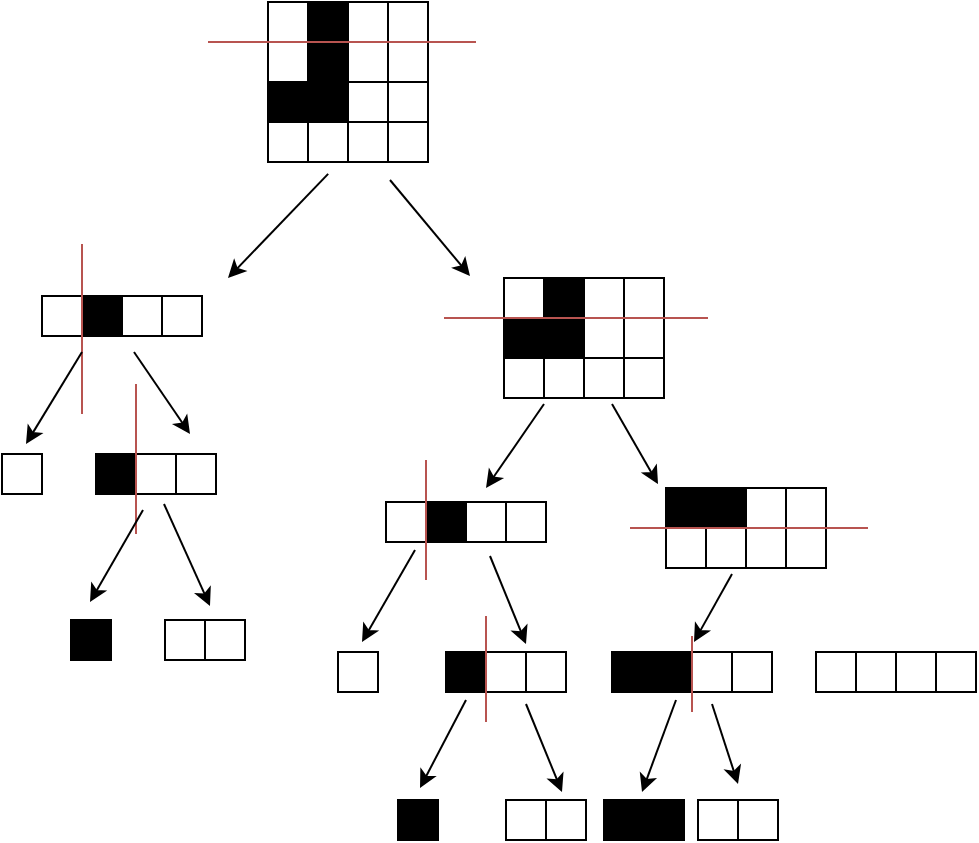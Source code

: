 <mxfile version="16.2.7" type="github"><diagram id="fF4O6MARhMldezJA6Yz8" name="Page-1"><mxGraphModel dx="1438" dy="91" grid="0" gridSize="10" guides="1" tooltips="1" connect="1" arrows="1" fold="1" page="0" pageScale="1" pageWidth="827" pageHeight="1169" math="0" shadow="0"><root><mxCell id="0"/><mxCell id="1" parent="0"/><mxCell id="GN9jJYbK2JuISig61beu-34" value="" style="shape=table;startSize=0;container=1;collapsible=0;childLayout=tableLayout;fillColor=#FFFFFF;" vertex="1" parent="1"><mxGeometry x="-177" y="588" width="80" height="80" as="geometry"/></mxCell><mxCell id="GN9jJYbK2JuISig61beu-35" value="" style="shape=tableRow;horizontal=0;startSize=0;swimlaneHead=0;swimlaneBody=0;top=0;left=0;bottom=0;right=0;collapsible=0;dropTarget=0;fillColor=none;points=[[0,0.5],[1,0.5]];portConstraint=eastwest;" vertex="1" parent="GN9jJYbK2JuISig61beu-34"><mxGeometry width="80" height="20" as="geometry"/></mxCell><mxCell id="GN9jJYbK2JuISig61beu-36" value="" style="shape=partialRectangle;html=1;whiteSpace=wrap;connectable=0;overflow=hidden;fillColor=none;top=0;left=0;bottom=0;right=0;pointerEvents=1;" vertex="1" parent="GN9jJYbK2JuISig61beu-35"><mxGeometry width="20" height="20" as="geometry"><mxRectangle width="20" height="20" as="alternateBounds"/></mxGeometry></mxCell><mxCell id="GN9jJYbK2JuISig61beu-37" value="" style="shape=partialRectangle;html=1;whiteSpace=wrap;connectable=0;overflow=hidden;fillColor=#000000;top=0;left=0;bottom=0;right=0;pointerEvents=1;" vertex="1" parent="GN9jJYbK2JuISig61beu-35"><mxGeometry x="20" width="20" height="20" as="geometry"><mxRectangle width="20" height="20" as="alternateBounds"/></mxGeometry></mxCell><mxCell id="GN9jJYbK2JuISig61beu-38" value="" style="shape=partialRectangle;html=1;whiteSpace=wrap;connectable=0;overflow=hidden;fillColor=none;top=0;left=0;bottom=0;right=0;pointerEvents=1;" vertex="1" parent="GN9jJYbK2JuISig61beu-35"><mxGeometry x="40" width="20" height="20" as="geometry"><mxRectangle width="20" height="20" as="alternateBounds"/></mxGeometry></mxCell><mxCell id="GN9jJYbK2JuISig61beu-39" value="" style="shape=partialRectangle;html=1;whiteSpace=wrap;connectable=0;overflow=hidden;fillColor=none;top=0;left=0;bottom=0;right=0;pointerEvents=1;" vertex="1" parent="GN9jJYbK2JuISig61beu-35"><mxGeometry x="60" width="20" height="20" as="geometry"><mxRectangle width="20" height="20" as="alternateBounds"/></mxGeometry></mxCell><mxCell id="GN9jJYbK2JuISig61beu-40" value="" style="shape=tableRow;horizontal=0;startSize=0;swimlaneHead=0;swimlaneBody=0;top=0;left=0;bottom=0;right=0;collapsible=0;dropTarget=0;fillColor=none;points=[[0,0.5],[1,0.5]];portConstraint=eastwest;" vertex="1" parent="GN9jJYbK2JuISig61beu-34"><mxGeometry y="20" width="80" height="20" as="geometry"/></mxCell><mxCell id="GN9jJYbK2JuISig61beu-41" value="" style="shape=partialRectangle;html=1;whiteSpace=wrap;connectable=0;overflow=hidden;fillColor=none;top=0;left=0;bottom=0;right=0;pointerEvents=1;" vertex="1" parent="GN9jJYbK2JuISig61beu-40"><mxGeometry width="20" height="20" as="geometry"><mxRectangle width="20" height="20" as="alternateBounds"/></mxGeometry></mxCell><mxCell id="GN9jJYbK2JuISig61beu-42" value="" style="shape=partialRectangle;html=1;whiteSpace=wrap;connectable=0;overflow=hidden;fillColor=#000000;top=0;left=0;bottom=0;right=0;pointerEvents=1;" vertex="1" parent="GN9jJYbK2JuISig61beu-40"><mxGeometry x="20" width="20" height="20" as="geometry"><mxRectangle width="20" height="20" as="alternateBounds"/></mxGeometry></mxCell><mxCell id="GN9jJYbK2JuISig61beu-43" value="" style="shape=partialRectangle;html=1;whiteSpace=wrap;connectable=0;overflow=hidden;fillColor=none;top=0;left=0;bottom=0;right=0;pointerEvents=1;" vertex="1" parent="GN9jJYbK2JuISig61beu-40"><mxGeometry x="40" width="20" height="20" as="geometry"><mxRectangle width="20" height="20" as="alternateBounds"/></mxGeometry></mxCell><mxCell id="GN9jJYbK2JuISig61beu-44" value="" style="shape=partialRectangle;html=1;whiteSpace=wrap;connectable=0;overflow=hidden;fillColor=none;top=0;left=0;bottom=0;right=0;pointerEvents=1;" vertex="1" parent="GN9jJYbK2JuISig61beu-40"><mxGeometry x="60" width="20" height="20" as="geometry"><mxRectangle width="20" height="20" as="alternateBounds"/></mxGeometry></mxCell><mxCell id="GN9jJYbK2JuISig61beu-45" value="" style="shape=tableRow;horizontal=0;startSize=0;swimlaneHead=0;swimlaneBody=0;top=0;left=0;bottom=0;right=0;collapsible=0;dropTarget=0;fillColor=none;points=[[0,0.5],[1,0.5]];portConstraint=eastwest;" vertex="1" parent="GN9jJYbK2JuISig61beu-34"><mxGeometry y="40" width="80" height="20" as="geometry"/></mxCell><mxCell id="GN9jJYbK2JuISig61beu-46" value="" style="shape=partialRectangle;html=1;whiteSpace=wrap;connectable=0;overflow=hidden;fillColor=#000000;top=0;left=0;bottom=0;right=0;pointerEvents=1;" vertex="1" parent="GN9jJYbK2JuISig61beu-45"><mxGeometry width="20" height="20" as="geometry"><mxRectangle width="20" height="20" as="alternateBounds"/></mxGeometry></mxCell><mxCell id="GN9jJYbK2JuISig61beu-47" value="" style="shape=partialRectangle;html=1;whiteSpace=wrap;connectable=0;overflow=hidden;fillColor=#000000;top=0;left=0;bottom=0;right=0;pointerEvents=1;" vertex="1" parent="GN9jJYbK2JuISig61beu-45"><mxGeometry x="20" width="20" height="20" as="geometry"><mxRectangle width="20" height="20" as="alternateBounds"/></mxGeometry></mxCell><mxCell id="GN9jJYbK2JuISig61beu-48" value="" style="shape=partialRectangle;html=1;whiteSpace=wrap;connectable=0;overflow=hidden;fillColor=none;top=0;left=0;bottom=0;right=0;pointerEvents=1;" vertex="1" parent="GN9jJYbK2JuISig61beu-45"><mxGeometry x="40" width="20" height="20" as="geometry"><mxRectangle width="20" height="20" as="alternateBounds"/></mxGeometry></mxCell><mxCell id="GN9jJYbK2JuISig61beu-49" value="" style="shape=partialRectangle;html=1;whiteSpace=wrap;connectable=0;overflow=hidden;fillColor=none;top=0;left=0;bottom=0;right=0;pointerEvents=1;" vertex="1" parent="GN9jJYbK2JuISig61beu-45"><mxGeometry x="60" width="20" height="20" as="geometry"><mxRectangle width="20" height="20" as="alternateBounds"/></mxGeometry></mxCell><mxCell id="GN9jJYbK2JuISig61beu-50" value="" style="shape=tableRow;horizontal=0;startSize=0;swimlaneHead=0;swimlaneBody=0;top=0;left=0;bottom=0;right=0;collapsible=0;dropTarget=0;fillColor=none;points=[[0,0.5],[1,0.5]];portConstraint=eastwest;" vertex="1" parent="GN9jJYbK2JuISig61beu-34"><mxGeometry y="60" width="80" height="20" as="geometry"/></mxCell><mxCell id="GN9jJYbK2JuISig61beu-51" value="" style="shape=partialRectangle;html=1;whiteSpace=wrap;connectable=0;overflow=hidden;fillColor=none;top=0;left=0;bottom=0;right=0;pointerEvents=1;" vertex="1" parent="GN9jJYbK2JuISig61beu-50"><mxGeometry width="20" height="20" as="geometry"><mxRectangle width="20" height="20" as="alternateBounds"/></mxGeometry></mxCell><mxCell id="GN9jJYbK2JuISig61beu-52" value="" style="shape=partialRectangle;html=1;whiteSpace=wrap;connectable=0;overflow=hidden;fillColor=none;top=0;left=0;bottom=0;right=0;pointerEvents=1;" vertex="1" parent="GN9jJYbK2JuISig61beu-50"><mxGeometry x="20" width="20" height="20" as="geometry"><mxRectangle width="20" height="20" as="alternateBounds"/></mxGeometry></mxCell><mxCell id="GN9jJYbK2JuISig61beu-53" value="" style="shape=partialRectangle;html=1;whiteSpace=wrap;connectable=0;overflow=hidden;fillColor=none;top=0;left=0;bottom=0;right=0;pointerEvents=1;" vertex="1" parent="GN9jJYbK2JuISig61beu-50"><mxGeometry x="40" width="20" height="20" as="geometry"><mxRectangle width="20" height="20" as="alternateBounds"/></mxGeometry></mxCell><mxCell id="GN9jJYbK2JuISig61beu-54" value="" style="shape=partialRectangle;html=1;whiteSpace=wrap;connectable=0;overflow=hidden;fillColor=none;top=0;left=0;bottom=0;right=0;pointerEvents=1;" vertex="1" parent="GN9jJYbK2JuISig61beu-50"><mxGeometry x="60" width="20" height="20" as="geometry"><mxRectangle width="20" height="20" as="alternateBounds"/></mxGeometry></mxCell><mxCell id="GN9jJYbK2JuISig61beu-55" value="" style="endArrow=none;html=1;rounded=0;fillColor=#f8cecc;strokeColor=#b85450;" edge="1" parent="1"><mxGeometry width="50" height="50" relative="1" as="geometry"><mxPoint x="-73" y="608" as="sourcePoint"/><mxPoint x="-207" y="608" as="targetPoint"/><Array as="points"><mxPoint x="-146" y="608"/></Array></mxGeometry></mxCell><mxCell id="GN9jJYbK2JuISig61beu-60" value="" style="shape=partialRectangle;html=1;whiteSpace=wrap;connectable=0;overflow=hidden;fillColor=none;top=1;left=1;bottom=1;right=1;pointerEvents=1;" vertex="1" parent="1"><mxGeometry x="-290" y="735" width="20" height="20" as="geometry"><mxRectangle width="20" height="20" as="alternateBounds"/></mxGeometry></mxCell><mxCell id="GN9jJYbK2JuISig61beu-61" value="" style="shape=partialRectangle;html=1;whiteSpace=wrap;connectable=0;overflow=hidden;fillColor=#000000;top=1;left=1;bottom=1;right=1;pointerEvents=1;" vertex="1" parent="1"><mxGeometry x="-270" y="735" width="20" height="20" as="geometry"><mxRectangle width="20" height="20" as="alternateBounds"/></mxGeometry></mxCell><mxCell id="GN9jJYbK2JuISig61beu-62" value="" style="shape=partialRectangle;html=1;whiteSpace=wrap;connectable=0;overflow=hidden;fillColor=none;top=1;left=1;bottom=1;right=1;pointerEvents=1;" vertex="1" parent="1"><mxGeometry x="-250" y="735" width="20" height="20" as="geometry"><mxRectangle width="20" height="20" as="alternateBounds"/></mxGeometry></mxCell><mxCell id="GN9jJYbK2JuISig61beu-63" value="" style="shape=partialRectangle;html=1;whiteSpace=wrap;connectable=0;overflow=hidden;fillColor=none;top=1;left=1;bottom=1;right=1;pointerEvents=1;" vertex="1" parent="1"><mxGeometry x="-230" y="735" width="20" height="20" as="geometry"><mxRectangle width="20" height="20" as="alternateBounds"/></mxGeometry></mxCell><mxCell id="GN9jJYbK2JuISig61beu-104" value="" style="shape=partialRectangle;html=1;whiteSpace=wrap;connectable=0;overflow=hidden;fillColor=none;top=1;left=1;bottom=1;right=1;pointerEvents=1;" vertex="1" parent="1"><mxGeometry x="-59" y="726" width="20" height="20" as="geometry"><mxRectangle width="20" height="20" as="alternateBounds"/></mxGeometry></mxCell><mxCell id="GN9jJYbK2JuISig61beu-105" value="" style="shape=partialRectangle;html=1;whiteSpace=wrap;connectable=0;overflow=hidden;fillColor=#000000;top=1;left=1;bottom=1;right=1;pointerEvents=1;" vertex="1" parent="1"><mxGeometry x="-39" y="726" width="20" height="20" as="geometry"><mxRectangle width="20" height="20" as="alternateBounds"/></mxGeometry></mxCell><mxCell id="GN9jJYbK2JuISig61beu-106" value="" style="shape=partialRectangle;html=1;whiteSpace=wrap;connectable=0;overflow=hidden;fillColor=none;top=1;left=1;bottom=1;right=1;pointerEvents=1;" vertex="1" parent="1"><mxGeometry x="-19" y="726" width="20" height="20" as="geometry"><mxRectangle width="20" height="20" as="alternateBounds"/></mxGeometry></mxCell><mxCell id="GN9jJYbK2JuISig61beu-107" value="" style="shape=partialRectangle;html=1;whiteSpace=wrap;connectable=0;overflow=hidden;fillColor=none;top=1;left=1;bottom=1;right=1;pointerEvents=1;" vertex="1" parent="1"><mxGeometry x="1" y="726" width="20" height="20" as="geometry"><mxRectangle width="20" height="20" as="alternateBounds"/></mxGeometry></mxCell><mxCell id="GN9jJYbK2JuISig61beu-108" value="" style="shape=partialRectangle;html=1;whiteSpace=wrap;connectable=0;overflow=hidden;fillColor=#000000;top=1;left=1;bottom=1;right=1;pointerEvents=1;" vertex="1" parent="1"><mxGeometry x="-59" y="746" width="20" height="20" as="geometry"><mxRectangle width="20" height="20" as="alternateBounds"/></mxGeometry></mxCell><mxCell id="GN9jJYbK2JuISig61beu-109" value="" style="shape=partialRectangle;html=1;whiteSpace=wrap;connectable=0;overflow=hidden;fillColor=#000000;top=1;left=1;bottom=1;right=1;pointerEvents=1;" vertex="1" parent="1"><mxGeometry x="-39" y="746" width="20" height="20" as="geometry"><mxRectangle width="20" height="20" as="alternateBounds"/></mxGeometry></mxCell><mxCell id="GN9jJYbK2JuISig61beu-110" value="" style="shape=partialRectangle;html=1;whiteSpace=wrap;connectable=0;overflow=hidden;fillColor=none;top=1;left=1;bottom=1;right=1;pointerEvents=1;" vertex="1" parent="1"><mxGeometry x="-19" y="746" width="20" height="20" as="geometry"><mxRectangle width="20" height="20" as="alternateBounds"/></mxGeometry></mxCell><mxCell id="GN9jJYbK2JuISig61beu-111" value="" style="shape=partialRectangle;html=1;whiteSpace=wrap;connectable=0;overflow=hidden;fillColor=none;top=1;left=1;bottom=1;right=1;pointerEvents=1;" vertex="1" parent="1"><mxGeometry x="1" y="746" width="20" height="20" as="geometry"><mxRectangle width="20" height="20" as="alternateBounds"/></mxGeometry></mxCell><mxCell id="GN9jJYbK2JuISig61beu-112" value="" style="shape=partialRectangle;html=1;whiteSpace=wrap;connectable=0;overflow=hidden;fillColor=none;top=1;left=1;bottom=1;right=1;pointerEvents=1;" vertex="1" parent="1"><mxGeometry x="-59" y="766" width="20" height="20" as="geometry"><mxRectangle width="20" height="20" as="alternateBounds"/></mxGeometry></mxCell><mxCell id="GN9jJYbK2JuISig61beu-113" value="" style="shape=partialRectangle;html=1;whiteSpace=wrap;connectable=0;overflow=hidden;fillColor=none;top=1;left=1;bottom=1;right=1;pointerEvents=1;" vertex="1" parent="1"><mxGeometry x="-39" y="766" width="20" height="20" as="geometry"><mxRectangle width="20" height="20" as="alternateBounds"/></mxGeometry></mxCell><mxCell id="GN9jJYbK2JuISig61beu-114" value="" style="shape=partialRectangle;html=1;whiteSpace=wrap;connectable=0;overflow=hidden;fillColor=none;top=1;left=1;bottom=1;right=1;pointerEvents=1;" vertex="1" parent="1"><mxGeometry x="-19" y="766" width="20" height="20" as="geometry"><mxRectangle width="20" height="20" as="alternateBounds"/></mxGeometry></mxCell><mxCell id="GN9jJYbK2JuISig61beu-115" value="" style="shape=partialRectangle;html=1;whiteSpace=wrap;connectable=0;overflow=hidden;fillColor=none;top=1;left=1;bottom=1;right=1;pointerEvents=1;" vertex="1" parent="1"><mxGeometry x="1" y="766" width="20" height="20" as="geometry"><mxRectangle width="20" height="20" as="alternateBounds"/></mxGeometry></mxCell><mxCell id="GN9jJYbK2JuISig61beu-116" value="" style="endArrow=none;html=1;rounded=0;fillColor=#f8cecc;strokeColor=#b85450;" edge="1" parent="1"><mxGeometry width="50" height="50" relative="1" as="geometry"><mxPoint x="-270" y="794" as="sourcePoint"/><mxPoint x="-270" y="709" as="targetPoint"/></mxGeometry></mxCell><mxCell id="GN9jJYbK2JuISig61beu-117" value="" style="shape=partialRectangle;html=1;whiteSpace=wrap;connectable=0;overflow=hidden;fillColor=none;top=1;left=1;bottom=1;right=1;pointerEvents=1;" vertex="1" parent="1"><mxGeometry x="-310" y="814" width="20" height="20" as="geometry"><mxRectangle width="20" height="20" as="alternateBounds"/></mxGeometry></mxCell><mxCell id="GN9jJYbK2JuISig61beu-118" value="" style="shape=partialRectangle;html=1;whiteSpace=wrap;connectable=0;overflow=hidden;fillColor=none;top=1;left=1;bottom=1;right=1;pointerEvents=1;" vertex="1" parent="1"><mxGeometry x="-230" y="735" width="20" height="20" as="geometry"><mxRectangle width="20" height="20" as="alternateBounds"/></mxGeometry></mxCell><mxCell id="GN9jJYbK2JuISig61beu-119" value="" style="shape=partialRectangle;html=1;whiteSpace=wrap;connectable=0;overflow=hidden;fillColor=none;top=1;left=1;bottom=1;right=1;pointerEvents=1;" vertex="1" parent="1"><mxGeometry x="-250" y="735" width="20" height="20" as="geometry"><mxRectangle width="20" height="20" as="alternateBounds"/></mxGeometry></mxCell><mxCell id="GN9jJYbK2JuISig61beu-120" value="" style="shape=partialRectangle;html=1;whiteSpace=wrap;connectable=0;overflow=hidden;fillColor=#000000;top=1;left=1;bottom=1;right=1;pointerEvents=1;" vertex="1" parent="1"><mxGeometry x="-263" y="814" width="20" height="20" as="geometry"><mxRectangle width="20" height="20" as="alternateBounds"/></mxGeometry></mxCell><mxCell id="GN9jJYbK2JuISig61beu-121" value="" style="shape=partialRectangle;html=1;whiteSpace=wrap;connectable=0;overflow=hidden;fillColor=none;top=1;left=1;bottom=1;right=1;pointerEvents=1;" vertex="1" parent="1"><mxGeometry x="-223" y="814" width="20" height="20" as="geometry"><mxRectangle width="20" height="20" as="alternateBounds"/></mxGeometry></mxCell><mxCell id="GN9jJYbK2JuISig61beu-122" value="" style="shape=partialRectangle;html=1;whiteSpace=wrap;connectable=0;overflow=hidden;fillColor=none;top=1;left=1;bottom=1;right=1;pointerEvents=1;" vertex="1" parent="1"><mxGeometry x="-243" y="814" width="20" height="20" as="geometry"><mxRectangle width="20" height="20" as="alternateBounds"/></mxGeometry></mxCell><mxCell id="GN9jJYbK2JuISig61beu-123" value="" style="endArrow=none;html=1;rounded=0;fillColor=#f8cecc;strokeColor=#b85450;" edge="1" parent="1"><mxGeometry width="50" height="50" relative="1" as="geometry"><mxPoint x="-243" y="854" as="sourcePoint"/><mxPoint x="-243" y="779" as="targetPoint"/></mxGeometry></mxCell><mxCell id="GN9jJYbK2JuISig61beu-124" value="" style="shape=partialRectangle;html=1;whiteSpace=wrap;connectable=0;overflow=hidden;fillColor=#000000;top=1;left=1;bottom=1;right=1;pointerEvents=1;" vertex="1" parent="1"><mxGeometry x="-275.5" y="897" width="20" height="20" as="geometry"><mxRectangle width="20" height="20" as="alternateBounds"/></mxGeometry></mxCell><mxCell id="GN9jJYbK2JuISig61beu-125" value="" style="shape=partialRectangle;html=1;whiteSpace=wrap;connectable=0;overflow=hidden;fillColor=none;top=1;left=1;bottom=1;right=1;pointerEvents=1;" vertex="1" parent="1"><mxGeometry x="-208.5" y="897" width="20" height="20" as="geometry"><mxRectangle width="20" height="20" as="alternateBounds"/></mxGeometry></mxCell><mxCell id="GN9jJYbK2JuISig61beu-126" value="" style="shape=partialRectangle;html=1;whiteSpace=wrap;connectable=0;overflow=hidden;fillColor=none;top=1;left=1;bottom=1;right=1;pointerEvents=1;" vertex="1" parent="1"><mxGeometry x="-228.5" y="897" width="20" height="20" as="geometry"><mxRectangle width="20" height="20" as="alternateBounds"/></mxGeometry></mxCell><mxCell id="GN9jJYbK2JuISig61beu-127" value="" style="endArrow=none;html=1;rounded=0;fillColor=#f8cecc;strokeColor=#b85450;" edge="1" parent="1"><mxGeometry width="50" height="50" relative="1" as="geometry"><mxPoint x="-89" y="746" as="sourcePoint"/><mxPoint x="43" y="746" as="targetPoint"/></mxGeometry></mxCell><mxCell id="GN9jJYbK2JuISig61beu-128" value="" style="shape=partialRectangle;html=1;whiteSpace=wrap;connectable=0;overflow=hidden;fillColor=none;top=1;left=1;bottom=1;right=1;pointerEvents=1;" vertex="1" parent="1"><mxGeometry x="-118" y="838" width="20" height="20" as="geometry"><mxRectangle width="20" height="20" as="alternateBounds"/></mxGeometry></mxCell><mxCell id="GN9jJYbK2JuISig61beu-129" value="" style="shape=partialRectangle;html=1;whiteSpace=wrap;connectable=0;overflow=hidden;fillColor=#000000;top=1;left=1;bottom=1;right=1;pointerEvents=1;" vertex="1" parent="1"><mxGeometry x="-98" y="838" width="20" height="20" as="geometry"><mxRectangle width="20" height="20" as="alternateBounds"/></mxGeometry></mxCell><mxCell id="GN9jJYbK2JuISig61beu-130" value="" style="shape=partialRectangle;html=1;whiteSpace=wrap;connectable=0;overflow=hidden;fillColor=none;top=1;left=1;bottom=1;right=1;pointerEvents=1;" vertex="1" parent="1"><mxGeometry x="-78" y="838" width="20" height="20" as="geometry"><mxRectangle width="20" height="20" as="alternateBounds"/></mxGeometry></mxCell><mxCell id="GN9jJYbK2JuISig61beu-131" value="" style="shape=partialRectangle;html=1;whiteSpace=wrap;connectable=0;overflow=hidden;fillColor=none;top=1;left=1;bottom=1;right=1;pointerEvents=1;" vertex="1" parent="1"><mxGeometry x="-58" y="838" width="20" height="20" as="geometry"><mxRectangle width="20" height="20" as="alternateBounds"/></mxGeometry></mxCell><mxCell id="GN9jJYbK2JuISig61beu-133" value="" style="shape=partialRectangle;html=1;whiteSpace=wrap;connectable=0;overflow=hidden;fillColor=#000000;top=1;left=1;bottom=1;right=1;pointerEvents=1;" vertex="1" parent="1"><mxGeometry x="22" y="831" width="20" height="20" as="geometry"><mxRectangle width="20" height="20" as="alternateBounds"/></mxGeometry></mxCell><mxCell id="GN9jJYbK2JuISig61beu-134" value="" style="shape=partialRectangle;html=1;whiteSpace=wrap;connectable=0;overflow=hidden;fillColor=#000000;top=1;left=1;bottom=1;right=1;pointerEvents=1;" vertex="1" parent="1"><mxGeometry x="42" y="831" width="20" height="20" as="geometry"><mxRectangle width="20" height="20" as="alternateBounds"/></mxGeometry></mxCell><mxCell id="GN9jJYbK2JuISig61beu-135" value="" style="shape=partialRectangle;html=1;whiteSpace=wrap;connectable=0;overflow=hidden;fillColor=none;top=1;left=1;bottom=1;right=1;pointerEvents=1;" vertex="1" parent="1"><mxGeometry x="62" y="831" width="20" height="20" as="geometry"><mxRectangle width="20" height="20" as="alternateBounds"/></mxGeometry></mxCell><mxCell id="GN9jJYbK2JuISig61beu-136" value="" style="shape=partialRectangle;html=1;whiteSpace=wrap;connectable=0;overflow=hidden;fillColor=none;top=1;left=1;bottom=1;right=1;pointerEvents=1;" vertex="1" parent="1"><mxGeometry x="82" y="831" width="20" height="20" as="geometry"><mxRectangle width="20" height="20" as="alternateBounds"/></mxGeometry></mxCell><mxCell id="GN9jJYbK2JuISig61beu-137" value="" style="shape=partialRectangle;html=1;whiteSpace=wrap;connectable=0;overflow=hidden;fillColor=none;top=1;left=1;bottom=1;right=1;pointerEvents=1;" vertex="1" parent="1"><mxGeometry x="22" y="851" width="20" height="20" as="geometry"><mxRectangle width="20" height="20" as="alternateBounds"/></mxGeometry></mxCell><mxCell id="GN9jJYbK2JuISig61beu-138" value="" style="shape=partialRectangle;html=1;whiteSpace=wrap;connectable=0;overflow=hidden;fillColor=none;top=1;left=1;bottom=1;right=1;pointerEvents=1;" vertex="1" parent="1"><mxGeometry x="42" y="851" width="20" height="20" as="geometry"><mxRectangle width="20" height="20" as="alternateBounds"/></mxGeometry></mxCell><mxCell id="GN9jJYbK2JuISig61beu-139" value="" style="shape=partialRectangle;html=1;whiteSpace=wrap;connectable=0;overflow=hidden;fillColor=none;top=1;left=1;bottom=1;right=1;pointerEvents=1;" vertex="1" parent="1"><mxGeometry x="62" y="851" width="20" height="20" as="geometry"><mxRectangle width="20" height="20" as="alternateBounds"/></mxGeometry></mxCell><mxCell id="GN9jJYbK2JuISig61beu-140" value="" style="shape=partialRectangle;html=1;whiteSpace=wrap;connectable=0;overflow=hidden;fillColor=none;top=1;left=1;bottom=1;right=1;pointerEvents=1;" vertex="1" parent="1"><mxGeometry x="82" y="851" width="20" height="20" as="geometry"><mxRectangle width="20" height="20" as="alternateBounds"/></mxGeometry></mxCell><mxCell id="GN9jJYbK2JuISig61beu-141" value="" style="endArrow=none;html=1;rounded=0;fillColor=#f8cecc;strokeColor=#b85450;" edge="1" parent="1"><mxGeometry width="50" height="50" relative="1" as="geometry"><mxPoint x="-98" y="877" as="sourcePoint"/><mxPoint x="-98" y="817" as="targetPoint"/></mxGeometry></mxCell><mxCell id="GN9jJYbK2JuISig61beu-142" value="" style="shape=partialRectangle;html=1;whiteSpace=wrap;connectable=0;overflow=hidden;fillColor=none;top=1;left=1;bottom=1;right=1;pointerEvents=1;" vertex="1" parent="1"><mxGeometry x="-142" y="913" width="20" height="20" as="geometry"><mxRectangle width="20" height="20" as="alternateBounds"/></mxGeometry></mxCell><mxCell id="GN9jJYbK2JuISig61beu-143" value="" style="shape=partialRectangle;html=1;whiteSpace=wrap;connectable=0;overflow=hidden;fillColor=#000000;top=1;left=1;bottom=1;right=1;pointerEvents=1;" vertex="1" parent="1"><mxGeometry x="-88" y="913" width="20" height="20" as="geometry"><mxRectangle width="20" height="20" as="alternateBounds"/></mxGeometry></mxCell><mxCell id="GN9jJYbK2JuISig61beu-144" value="" style="shape=partialRectangle;html=1;whiteSpace=wrap;connectable=0;overflow=hidden;fillColor=none;top=1;left=1;bottom=1;right=1;pointerEvents=1;" vertex="1" parent="1"><mxGeometry x="-68" y="913" width="20" height="20" as="geometry"><mxRectangle width="20" height="20" as="alternateBounds"/></mxGeometry></mxCell><mxCell id="GN9jJYbK2JuISig61beu-145" value="" style="shape=partialRectangle;html=1;whiteSpace=wrap;connectable=0;overflow=hidden;fillColor=none;top=1;left=1;bottom=1;right=1;pointerEvents=1;" vertex="1" parent="1"><mxGeometry x="-48" y="913" width="20" height="20" as="geometry"><mxRectangle width="20" height="20" as="alternateBounds"/></mxGeometry></mxCell><mxCell id="GN9jJYbK2JuISig61beu-146" value="" style="endArrow=none;html=1;rounded=0;fillColor=#f8cecc;strokeColor=#b85450;" edge="1" parent="1"><mxGeometry width="50" height="50" relative="1" as="geometry"><mxPoint x="-68" y="948" as="sourcePoint"/><mxPoint x="-68" y="895" as="targetPoint"/></mxGeometry></mxCell><mxCell id="GN9jJYbK2JuISig61beu-147" value="" style="shape=partialRectangle;html=1;whiteSpace=wrap;connectable=0;overflow=hidden;fillColor=#000000;top=1;left=1;bottom=1;right=1;pointerEvents=1;" vertex="1" parent="1"><mxGeometry x="-112" y="987" width="20" height="20" as="geometry"><mxRectangle width="20" height="20" as="alternateBounds"/></mxGeometry></mxCell><mxCell id="GN9jJYbK2JuISig61beu-148" value="" style="shape=partialRectangle;html=1;whiteSpace=wrap;connectable=0;overflow=hidden;fillColor=none;top=1;left=1;bottom=1;right=1;pointerEvents=1;" vertex="1" parent="1"><mxGeometry x="-58" y="987" width="20" height="20" as="geometry"><mxRectangle width="20" height="20" as="alternateBounds"/></mxGeometry></mxCell><mxCell id="GN9jJYbK2JuISig61beu-149" value="" style="shape=partialRectangle;html=1;whiteSpace=wrap;connectable=0;overflow=hidden;fillColor=none;top=1;left=1;bottom=1;right=1;pointerEvents=1;" vertex="1" parent="1"><mxGeometry x="-38" y="987" width="20" height="20" as="geometry"><mxRectangle width="20" height="20" as="alternateBounds"/></mxGeometry></mxCell><mxCell id="GN9jJYbK2JuISig61beu-150" value="" style="endArrow=none;html=1;rounded=0;fillColor=#f8cecc;strokeColor=#b85450;" edge="1" parent="1"><mxGeometry width="50" height="50" relative="1" as="geometry"><mxPoint x="123" y="851" as="sourcePoint"/><mxPoint x="4" y="851" as="targetPoint"/></mxGeometry></mxCell><mxCell id="GN9jJYbK2JuISig61beu-151" value="" style="shape=partialRectangle;html=1;whiteSpace=wrap;connectable=0;overflow=hidden;fillColor=#000000;top=1;left=1;bottom=1;right=1;pointerEvents=1;" vertex="1" parent="1"><mxGeometry x="-5" y="913" width="20" height="20" as="geometry"><mxRectangle width="20" height="20" as="alternateBounds"/></mxGeometry></mxCell><mxCell id="GN9jJYbK2JuISig61beu-152" value="" style="shape=partialRectangle;html=1;whiteSpace=wrap;connectable=0;overflow=hidden;fillColor=#000000;top=1;left=1;bottom=1;right=1;pointerEvents=1;" vertex="1" parent="1"><mxGeometry x="15" y="913" width="20" height="20" as="geometry"><mxRectangle width="20" height="20" as="alternateBounds"/></mxGeometry></mxCell><mxCell id="GN9jJYbK2JuISig61beu-153" value="" style="shape=partialRectangle;html=1;whiteSpace=wrap;connectable=0;overflow=hidden;fillColor=none;top=1;left=1;bottom=1;right=1;pointerEvents=1;" vertex="1" parent="1"><mxGeometry x="35" y="913" width="20" height="20" as="geometry"><mxRectangle width="20" height="20" as="alternateBounds"/></mxGeometry></mxCell><mxCell id="GN9jJYbK2JuISig61beu-154" value="" style="shape=partialRectangle;html=1;whiteSpace=wrap;connectable=0;overflow=hidden;fillColor=none;top=1;left=1;bottom=1;right=1;pointerEvents=1;" vertex="1" parent="1"><mxGeometry x="55" y="913" width="20" height="20" as="geometry"><mxRectangle width="20" height="20" as="alternateBounds"/></mxGeometry></mxCell><mxCell id="GN9jJYbK2JuISig61beu-155" value="" style="shape=partialRectangle;html=1;whiteSpace=wrap;connectable=0;overflow=hidden;fillColor=none;top=1;left=1;bottom=1;right=1;pointerEvents=1;" vertex="1" parent="1"><mxGeometry x="97" y="913" width="20" height="20" as="geometry"><mxRectangle width="20" height="20" as="alternateBounds"/></mxGeometry></mxCell><mxCell id="GN9jJYbK2JuISig61beu-156" value="" style="shape=partialRectangle;html=1;whiteSpace=wrap;connectable=0;overflow=hidden;fillColor=none;top=1;left=1;bottom=1;right=1;pointerEvents=1;" vertex="1" parent="1"><mxGeometry x="117" y="913" width="20" height="20" as="geometry"><mxRectangle width="20" height="20" as="alternateBounds"/></mxGeometry></mxCell><mxCell id="GN9jJYbK2JuISig61beu-157" value="" style="shape=partialRectangle;html=1;whiteSpace=wrap;connectable=0;overflow=hidden;fillColor=none;top=1;left=1;bottom=1;right=1;pointerEvents=1;" vertex="1" parent="1"><mxGeometry x="137" y="913" width="20" height="20" as="geometry"><mxRectangle width="20" height="20" as="alternateBounds"/></mxGeometry></mxCell><mxCell id="GN9jJYbK2JuISig61beu-158" value="" style="shape=partialRectangle;html=1;whiteSpace=wrap;connectable=0;overflow=hidden;fillColor=none;top=1;left=1;bottom=1;right=1;pointerEvents=1;" vertex="1" parent="1"><mxGeometry x="157" y="913" width="20" height="20" as="geometry"><mxRectangle width="20" height="20" as="alternateBounds"/></mxGeometry></mxCell><mxCell id="GN9jJYbK2JuISig61beu-159" value="" style="endArrow=none;html=1;rounded=0;fillColor=#f8cecc;strokeColor=#b85450;" edge="1" parent="1"><mxGeometry width="50" height="50" relative="1" as="geometry"><mxPoint x="35" y="943" as="sourcePoint"/><mxPoint x="35" y="905" as="targetPoint"/></mxGeometry></mxCell><mxCell id="GN9jJYbK2JuISig61beu-160" value="" style="shape=partialRectangle;html=1;whiteSpace=wrap;connectable=0;overflow=hidden;fillColor=#000000;top=1;left=1;bottom=1;right=1;pointerEvents=1;" vertex="1" parent="1"><mxGeometry x="-9" y="987" width="20" height="20" as="geometry"><mxRectangle width="20" height="20" as="alternateBounds"/></mxGeometry></mxCell><mxCell id="GN9jJYbK2JuISig61beu-161" value="" style="shape=partialRectangle;html=1;whiteSpace=wrap;connectable=0;overflow=hidden;fillColor=#000000;top=1;left=1;bottom=1;right=1;pointerEvents=1;" vertex="1" parent="1"><mxGeometry x="11" y="987" width="20" height="20" as="geometry"><mxRectangle width="20" height="20" as="alternateBounds"/></mxGeometry></mxCell><mxCell id="GN9jJYbK2JuISig61beu-162" value="" style="shape=partialRectangle;html=1;whiteSpace=wrap;connectable=0;overflow=hidden;fillColor=none;top=1;left=1;bottom=1;right=1;pointerEvents=1;" vertex="1" parent="1"><mxGeometry x="38" y="987" width="20" height="20" as="geometry"><mxRectangle width="20" height="20" as="alternateBounds"/></mxGeometry></mxCell><mxCell id="GN9jJYbK2JuISig61beu-163" value="" style="shape=partialRectangle;html=1;whiteSpace=wrap;connectable=0;overflow=hidden;fillColor=none;top=1;left=1;bottom=1;right=1;pointerEvents=1;" vertex="1" parent="1"><mxGeometry x="58" y="987" width="20" height="20" as="geometry"><mxRectangle width="20" height="20" as="alternateBounds"/></mxGeometry></mxCell><mxCell id="GN9jJYbK2JuISig61beu-164" value="" style="endArrow=classic;html=1;rounded=0;exitX=0.376;exitY=1.297;exitDx=0;exitDy=0;exitPerimeter=0;" edge="1" parent="1" source="GN9jJYbK2JuISig61beu-50"><mxGeometry width="50" height="50" relative="1" as="geometry"><mxPoint x="-61" y="757" as="sourcePoint"/><mxPoint x="-197" y="726" as="targetPoint"/></mxGeometry></mxCell><mxCell id="GN9jJYbK2JuISig61beu-165" value="" style="endArrow=classic;html=1;rounded=0;" edge="1" parent="1"><mxGeometry width="50" height="50" relative="1" as="geometry"><mxPoint x="-270" y="763" as="sourcePoint"/><mxPoint x="-298" y="809" as="targetPoint"/></mxGeometry></mxCell><mxCell id="GN9jJYbK2JuISig61beu-166" value="" style="endArrow=classic;html=1;rounded=0;" edge="1" parent="1"><mxGeometry width="50" height="50" relative="1" as="geometry"><mxPoint x="-244" y="763" as="sourcePoint"/><mxPoint x="-216" y="804" as="targetPoint"/></mxGeometry></mxCell><mxCell id="GN9jJYbK2JuISig61beu-167" value="" style="endArrow=classic;html=1;rounded=0;" edge="1" parent="1"><mxGeometry width="50" height="50" relative="1" as="geometry"><mxPoint x="-229" y="839" as="sourcePoint"/><mxPoint x="-206" y="890" as="targetPoint"/></mxGeometry></mxCell><mxCell id="GN9jJYbK2JuISig61beu-168" value="" style="endArrow=classic;html=1;rounded=0;" edge="1" parent="1"><mxGeometry width="50" height="50" relative="1" as="geometry"><mxPoint x="-239.5" y="842" as="sourcePoint"/><mxPoint x="-266" y="888" as="targetPoint"/></mxGeometry></mxCell><mxCell id="GN9jJYbK2JuISig61beu-169" value="" style="endArrow=classic;html=1;rounded=0;" edge="1" parent="1"><mxGeometry width="50" height="50" relative="1" as="geometry"><mxPoint x="-116" y="677" as="sourcePoint"/><mxPoint x="-76" y="725" as="targetPoint"/></mxGeometry></mxCell><mxCell id="GN9jJYbK2JuISig61beu-170" value="" style="endArrow=classic;html=1;rounded=0;" edge="1" parent="1"><mxGeometry width="50" height="50" relative="1" as="geometry"><mxPoint x="-39" y="789" as="sourcePoint"/><mxPoint x="-68" y="831" as="targetPoint"/></mxGeometry></mxCell><mxCell id="GN9jJYbK2JuISig61beu-171" value="" style="endArrow=classic;html=1;rounded=0;" edge="1" parent="1"><mxGeometry width="50" height="50" relative="1" as="geometry"><mxPoint x="-5" y="789" as="sourcePoint"/><mxPoint x="18" y="829" as="targetPoint"/></mxGeometry></mxCell><mxCell id="GN9jJYbK2JuISig61beu-172" value="" style="endArrow=classic;html=1;rounded=0;" edge="1" parent="1"><mxGeometry width="50" height="50" relative="1" as="geometry"><mxPoint x="-103.5" y="862" as="sourcePoint"/><mxPoint x="-130" y="908" as="targetPoint"/></mxGeometry></mxCell><mxCell id="GN9jJYbK2JuISig61beu-173" value="" style="endArrow=classic;html=1;rounded=0;" edge="1" parent="1"><mxGeometry width="50" height="50" relative="1" as="geometry"><mxPoint x="-66" y="865" as="sourcePoint"/><mxPoint x="-48" y="909" as="targetPoint"/></mxGeometry></mxCell><mxCell id="GN9jJYbK2JuISig61beu-174" value="" style="endArrow=classic;html=1;rounded=0;" edge="1" parent="1"><mxGeometry width="50" height="50" relative="1" as="geometry"><mxPoint x="55" y="874" as="sourcePoint"/><mxPoint x="36" y="908" as="targetPoint"/></mxGeometry></mxCell><mxCell id="GN9jJYbK2JuISig61beu-175" value="" style="endArrow=classic;html=1;rounded=0;" edge="1" parent="1"><mxGeometry width="50" height="50" relative="1" as="geometry"><mxPoint x="45" y="939" as="sourcePoint"/><mxPoint x="58" y="979" as="targetPoint"/></mxGeometry></mxCell><mxCell id="GN9jJYbK2JuISig61beu-176" value="" style="endArrow=classic;html=1;rounded=0;" edge="1" parent="1"><mxGeometry width="50" height="50" relative="1" as="geometry"><mxPoint x="-78" y="937" as="sourcePoint"/><mxPoint x="-101" y="981" as="targetPoint"/></mxGeometry></mxCell><mxCell id="GN9jJYbK2JuISig61beu-177" value="" style="endArrow=classic;html=1;rounded=0;" edge="1" parent="1"><mxGeometry width="50" height="50" relative="1" as="geometry"><mxPoint x="-48" y="939" as="sourcePoint"/><mxPoint x="-30" y="983" as="targetPoint"/></mxGeometry></mxCell><mxCell id="GN9jJYbK2JuISig61beu-178" value="" style="endArrow=classic;html=1;rounded=0;" edge="1" parent="1"><mxGeometry width="50" height="50" relative="1" as="geometry"><mxPoint x="27" y="937" as="sourcePoint"/><mxPoint x="10" y="983" as="targetPoint"/></mxGeometry></mxCell></root></mxGraphModel></diagram></mxfile>